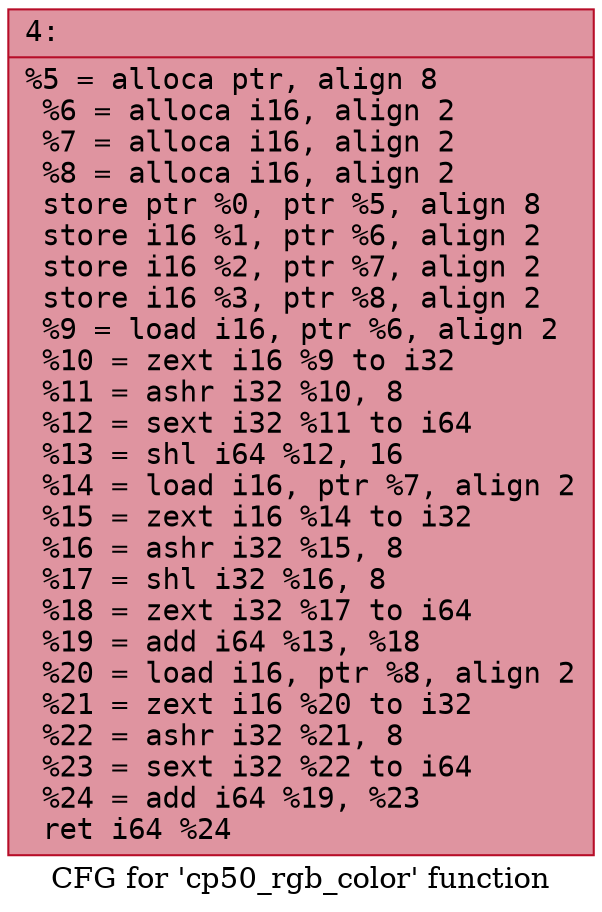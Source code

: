 digraph "CFG for 'cp50_rgb_color' function" {
	label="CFG for 'cp50_rgb_color' function";

	Node0x600000c634d0 [shape=record,color="#b70d28ff", style=filled, fillcolor="#b70d2870" fontname="Courier",label="{4:\l|  %5 = alloca ptr, align 8\l  %6 = alloca i16, align 2\l  %7 = alloca i16, align 2\l  %8 = alloca i16, align 2\l  store ptr %0, ptr %5, align 8\l  store i16 %1, ptr %6, align 2\l  store i16 %2, ptr %7, align 2\l  store i16 %3, ptr %8, align 2\l  %9 = load i16, ptr %6, align 2\l  %10 = zext i16 %9 to i32\l  %11 = ashr i32 %10, 8\l  %12 = sext i32 %11 to i64\l  %13 = shl i64 %12, 16\l  %14 = load i16, ptr %7, align 2\l  %15 = zext i16 %14 to i32\l  %16 = ashr i32 %15, 8\l  %17 = shl i32 %16, 8\l  %18 = zext i32 %17 to i64\l  %19 = add i64 %13, %18\l  %20 = load i16, ptr %8, align 2\l  %21 = zext i16 %20 to i32\l  %22 = ashr i32 %21, 8\l  %23 = sext i32 %22 to i64\l  %24 = add i64 %19, %23\l  ret i64 %24\l}"];
}
